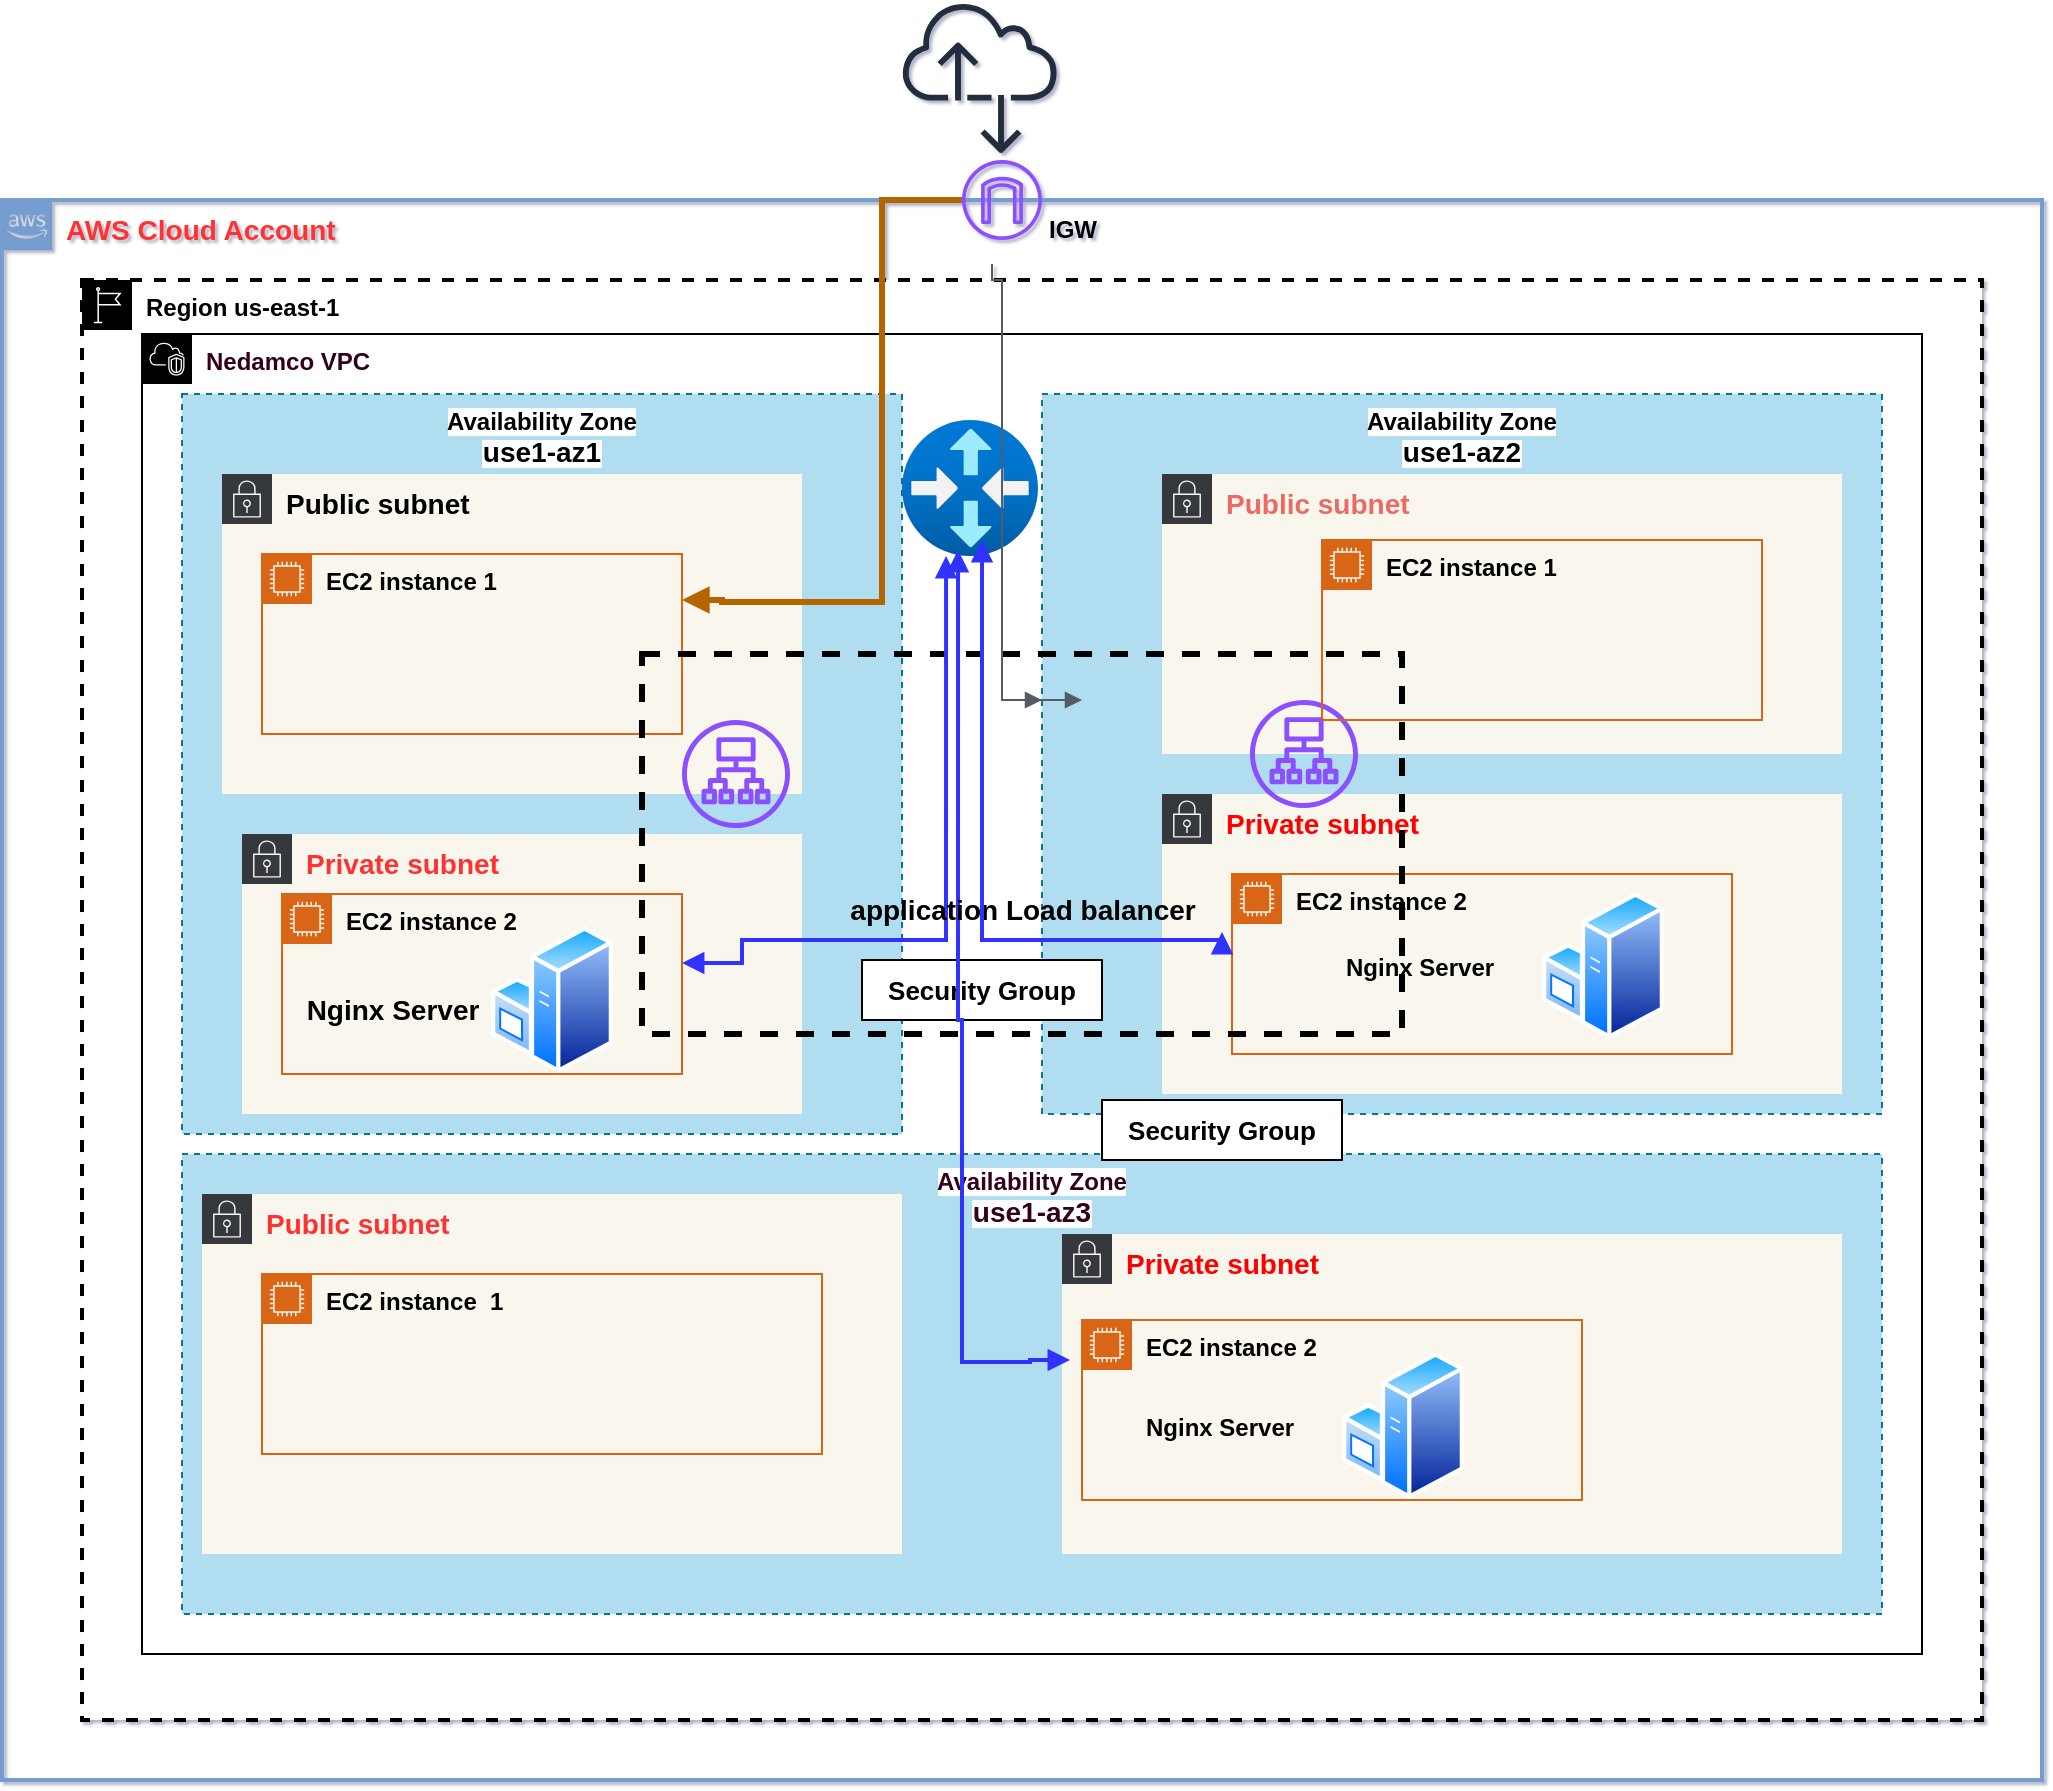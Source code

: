 <mxfile version="22.1.15" type="github" pages="2">
  <diagram name="Page-1" id="vWjzLBg5f4gOcIBqQ3_q">
    <mxGraphModel dx="2261" dy="1949" grid="1" gridSize="10" guides="1" tooltips="1" connect="1" arrows="1" fold="1" page="1" pageScale="1" pageWidth="827" pageHeight="1169" background="none" math="0" shadow="1">
      <root>
        <mxCell id="0" />
        <mxCell id="1" parent="0" />
        <mxCell id="CGPXe20brs1nsq4ZGsNQ-1" value="&lt;b&gt;&lt;font color=&quot;#ff3333&quot; style=&quot;font-size: 14px;&quot;&gt;AWS Cloud Account&lt;/font&gt;&lt;/b&gt;" style="points=[[0,0],[0.25,0],[0.5,0],[0.75,0],[1,0],[1,0.25],[1,0.5],[1,0.75],[1,1],[0.75,1],[0.5,1],[0.25,1],[0,1],[0,0.75],[0,0.5],[0,0.25]];outlineConnect=0;gradientColor=none;html=1;whiteSpace=wrap;fontSize=12;fontStyle=0;container=1;pointerEvents=0;collapsible=0;recursiveResize=0;shape=mxgraph.aws4.group;grIcon=mxgraph.aws4.group_aws_cloud_alt;strokeColor=#759DCF;fillColor=none;verticalAlign=top;align=left;spacingLeft=30;fontColor=#232F3E;dashed=0;strokeWidth=2;" parent="1" vertex="1">
          <mxGeometry x="-210" y="-30" width="1020" height="790" as="geometry" />
        </mxCell>
        <mxCell id="CGPXe20brs1nsq4ZGsNQ-8" value="&lt;b&gt;Region us-east-1&lt;/b&gt;" style="points=[[0,0],[0.25,0],[0.5,0],[0.75,0],[1,0],[1,0.25],[1,0.5],[1,0.75],[1,1],[0.75,1],[0.5,1],[0.25,1],[0,1],[0,0.75],[0,0.5],[0,0.25]];outlineConnect=0;html=1;whiteSpace=wrap;fontSize=12;fontStyle=0;container=1;pointerEvents=0;collapsible=0;recursiveResize=0;shape=mxgraph.aws4.group;grIcon=mxgraph.aws4.group_region;verticalAlign=top;align=left;spacingLeft=30;dashed=1;strokeColor=default;strokeWidth=2;" parent="CGPXe20brs1nsq4ZGsNQ-1" vertex="1">
          <mxGeometry x="40" y="40" width="950" height="720" as="geometry" />
        </mxCell>
        <mxCell id="GRbGNRWV6rKtQA30Qphw-40" value="" style="sketch=0;outlineConnect=0;fontColor=#232F3E;gradientColor=none;fillColor=#8C4FFF;strokeColor=none;dashed=0;verticalLabelPosition=bottom;verticalAlign=top;align=center;html=1;fontSize=12;fontStyle=0;aspect=fixed;pointerEvents=1;shape=mxgraph.aws4.internet_gateway;" vertex="1" parent="CGPXe20brs1nsq4ZGsNQ-1">
          <mxGeometry x="480" y="-20" width="40" height="40" as="geometry" />
        </mxCell>
        <mxCell id="GRbGNRWV6rKtQA30Qphw-4" value="&lt;b&gt;IGW&lt;/b&gt;" style="text;html=1;align=center;verticalAlign=middle;resizable=0;points=[];autosize=1;strokeColor=none;fillColor=none;" vertex="1" parent="CGPXe20brs1nsq4ZGsNQ-1">
          <mxGeometry x="510" width="50" height="30" as="geometry" />
        </mxCell>
        <mxCell id="CGPXe20brs1nsq4ZGsNQ-9" value="&lt;b&gt;&lt;font color=&quot;#33001a&quot;&gt;Nedamco VPC&lt;/font&gt;&lt;/b&gt;" style="points=[[0,0],[0.25,0],[0.5,0],[0.75,0],[1,0],[1,0.25],[1,0.5],[1,0.75],[1,1],[0.75,1],[0.5,1],[0.25,1],[0,1],[0,0.75],[0,0.5],[0,0.25]];outlineConnect=0;html=1;whiteSpace=wrap;fontSize=12;fontStyle=0;container=1;pointerEvents=0;collapsible=0;recursiveResize=0;shape=mxgraph.aws4.group;grIcon=mxgraph.aws4.group_vpc2;verticalAlign=top;align=left;spacingLeft=30;dashed=0;" parent="1" vertex="1">
          <mxGeometry x="-140" y="37" width="890" height="660" as="geometry" />
        </mxCell>
        <mxCell id="CGPXe20brs1nsq4ZGsNQ-13" value="&lt;b style=&quot;background-color: rgb(255, 255, 255);&quot;&gt;Availability Zone&lt;br&gt;&lt;font style=&quot;font-size: 14px;&quot;&gt;use1-az1&lt;/font&gt;&lt;/b&gt;" style="dashed=1;verticalAlign=top;fontStyle=0;whiteSpace=wrap;html=1;fillColor=#b1ddf0;strokeColor=#10739e;" parent="CGPXe20brs1nsq4ZGsNQ-9" vertex="1">
          <mxGeometry x="20" y="30" width="360" height="370" as="geometry" />
        </mxCell>
        <mxCell id="CGPXe20brs1nsq4ZGsNQ-12" value="&lt;b style=&quot;border-color: var(--border-color); background-color: rgb(255, 255, 255);&quot;&gt;Availability Zone&lt;br style=&quot;border-color: var(--border-color);&quot;&gt;&lt;font style=&quot;font-size: 14px;&quot;&gt;use1-az2&lt;/font&gt;&lt;/b&gt;" style="dashed=1;verticalAlign=top;fontStyle=0;whiteSpace=wrap;html=1;fillColor=#b1ddf0;strokeColor=#10739e;" parent="CGPXe20brs1nsq4ZGsNQ-9" vertex="1">
          <mxGeometry x="450" y="30" width="420" height="360" as="geometry" />
        </mxCell>
        <mxCell id="CGPXe20brs1nsq4ZGsNQ-15" value="&lt;b style=&quot;border-color: var(--border-color);&quot;&gt;&lt;font color=&quot;#33001a&quot; style=&quot;background-color: rgb(255, 255, 255);&quot;&gt;Availability Zone&lt;br style=&quot;border-color: var(--border-color);&quot;&gt;&lt;font style=&quot;font-size: 14px;&quot;&gt;use1-az3&lt;/font&gt;&lt;/font&gt;&lt;/b&gt;" style="dashed=1;verticalAlign=top;fontStyle=0;whiteSpace=wrap;html=1;fillColor=#b1ddf0;strokeColor=#10739e;" parent="CGPXe20brs1nsq4ZGsNQ-9" vertex="1">
          <mxGeometry x="20" y="410" width="850" height="230" as="geometry" />
        </mxCell>
        <mxCell id="CGPXe20brs1nsq4ZGsNQ-17" value="&lt;b&gt;&lt;font style=&quot;font-size: 14px;&quot;&gt;Public subnet&lt;/font&gt;&lt;/b&gt;" style="points=[[0,0],[0.25,0],[0.5,0],[0.75,0],[1,0],[1,0.25],[1,0.5],[1,0.75],[1,1],[0.75,1],[0.5,1],[0.25,1],[0,1],[0,0.75],[0,0.5],[0,0.25]];outlineConnect=0;html=1;whiteSpace=wrap;fontSize=12;fontStyle=0;container=1;pointerEvents=0;collapsible=0;recursiveResize=0;shape=mxgraph.aws4.group;grIcon=mxgraph.aws4.group_security_group;grStroke=0;strokeColor=#36393d;fillColor=#f9f7ed;verticalAlign=top;align=left;spacingLeft=30;dashed=0;" parent="CGPXe20brs1nsq4ZGsNQ-9" vertex="1">
          <mxGeometry x="40" y="70" width="290" height="160" as="geometry" />
        </mxCell>
        <mxCell id="X9SBoxwkWOvbLBuxFNeH-12" value="&lt;b&gt;&lt;font color=&quot;#000000&quot;&gt;EC2 instance 1&lt;/font&gt;&lt;/b&gt;" style="points=[[0,0],[0.25,0],[0.5,0],[0.75,0],[1,0],[1,0.25],[1,0.5],[1,0.75],[1,1],[0.75,1],[0.5,1],[0.25,1],[0,1],[0,0.75],[0,0.5],[0,0.25]];outlineConnect=0;gradientColor=none;html=1;whiteSpace=wrap;fontSize=12;fontStyle=0;container=1;pointerEvents=0;collapsible=0;recursiveResize=0;shape=mxgraph.aws4.group;grIcon=mxgraph.aws4.group_ec2_instance_contents;strokeColor=#D86613;fillColor=none;verticalAlign=top;align=left;spacingLeft=30;fontColor=#D86613;dashed=0;" parent="CGPXe20brs1nsq4ZGsNQ-17" vertex="1">
          <mxGeometry x="20" y="40" width="210" height="90" as="geometry" />
        </mxCell>
        <mxCell id="X9SBoxwkWOvbLBuxFNeH-1" value="&lt;b&gt;&lt;font color=&quot;#ff3333&quot; style=&quot;font-size: 14px;&quot;&gt;Public subnet&lt;/font&gt;&lt;/b&gt;" style="points=[[0,0],[0.25,0],[0.5,0],[0.75,0],[1,0],[1,0.25],[1,0.5],[1,0.75],[1,1],[0.75,1],[0.5,1],[0.25,1],[0,1],[0,0.75],[0,0.5],[0,0.25]];outlineConnect=0;html=1;whiteSpace=wrap;fontSize=12;fontStyle=0;container=1;pointerEvents=0;collapsible=0;recursiveResize=0;shape=mxgraph.aws4.group;grIcon=mxgraph.aws4.group_security_group;grStroke=0;verticalAlign=top;align=left;spacingLeft=30;dashed=0;fillColor=#f9f7ed;strokeColor=#36393d;" parent="CGPXe20brs1nsq4ZGsNQ-9" vertex="1">
          <mxGeometry x="30" y="430" width="350" height="180" as="geometry" />
        </mxCell>
        <mxCell id="X9SBoxwkWOvbLBuxFNeH-3" value="&lt;b style=&quot;border-color: var(--border-color);&quot;&gt;&lt;font color=&quot;#ff0000&quot; style=&quot;border-color: var(--border-color); font-size: 14px;&quot;&gt;Private subnet&lt;/font&gt;&lt;/b&gt;" style="points=[[0,0],[0.25,0],[0.5,0],[0.75,0],[1,0],[1,0.25],[1,0.5],[1,0.75],[1,1],[0.75,1],[0.5,1],[0.25,1],[0,1],[0,0.75],[0,0.5],[0,0.25]];outlineConnect=0;html=1;whiteSpace=wrap;fontSize=12;fontStyle=0;container=1;pointerEvents=0;collapsible=0;recursiveResize=0;shape=mxgraph.aws4.group;grIcon=mxgraph.aws4.group_security_group;grStroke=0;verticalAlign=top;align=left;spacingLeft=30;dashed=0;fillColor=#f9f7ed;strokeColor=#36393d;" parent="CGPXe20brs1nsq4ZGsNQ-9" vertex="1">
          <mxGeometry x="460" y="450" width="390" height="160" as="geometry" />
        </mxCell>
        <mxCell id="X9SBoxwkWOvbLBuxFNeH-5" value="&lt;b style=&quot;border-color: var(--border-color);&quot;&gt;&lt;font style=&quot;border-color: var(--border-color); font-size: 14px;&quot; color=&quot;#ea6b66&quot;&gt;Public subnet&lt;/font&gt;&lt;/b&gt;" style="points=[[0,0],[0.25,0],[0.5,0],[0.75,0],[1,0],[1,0.25],[1,0.5],[1,0.75],[1,1],[0.75,1],[0.5,1],[0.25,1],[0,1],[0,0.75],[0,0.5],[0,0.25]];outlineConnect=0;html=1;whiteSpace=wrap;fontSize=12;fontStyle=0;container=1;pointerEvents=0;collapsible=0;recursiveResize=0;shape=mxgraph.aws4.group;grIcon=mxgraph.aws4.group_security_group;grStroke=0;verticalAlign=top;align=left;spacingLeft=30;dashed=0;fillColor=#f9f7ed;strokeColor=#36393d;" parent="CGPXe20brs1nsq4ZGsNQ-9" vertex="1">
          <mxGeometry x="510" y="70" width="340" height="140" as="geometry" />
        </mxCell>
        <mxCell id="X9SBoxwkWOvbLBuxFNeH-6" value="&lt;b&gt;&lt;font style=&quot;font-size: 14px;&quot; color=&quot;#ff3333&quot;&gt;Private subnet&lt;/font&gt;&lt;/b&gt;" style="points=[[0,0],[0.25,0],[0.5,0],[0.75,0],[1,0],[1,0.25],[1,0.5],[1,0.75],[1,1],[0.75,1],[0.5,1],[0.25,1],[0,1],[0,0.75],[0,0.5],[0,0.25]];outlineConnect=0;html=1;whiteSpace=wrap;fontSize=12;fontStyle=0;container=1;pointerEvents=0;collapsible=0;recursiveResize=0;shape=mxgraph.aws4.group;grIcon=mxgraph.aws4.group_security_group;grStroke=0;verticalAlign=top;align=left;spacingLeft=30;dashed=0;fillColor=#f9f7ed;strokeColor=#36393d;" parent="CGPXe20brs1nsq4ZGsNQ-9" vertex="1">
          <mxGeometry x="50" y="250" width="280" height="140" as="geometry" />
        </mxCell>
        <mxCell id="X9SBoxwkWOvbLBuxFNeH-10" value="&lt;font color=&quot;#000000&quot;&gt;&lt;b&gt;EC2 instance 2&lt;/b&gt;&lt;/font&gt;" style="points=[[0,0],[0.25,0],[0.5,0],[0.75,0],[1,0],[1,0.25],[1,0.5],[1,0.75],[1,1],[0.75,1],[0.5,1],[0.25,1],[0,1],[0,0.75],[0,0.5],[0,0.25]];outlineConnect=0;gradientColor=none;html=1;whiteSpace=wrap;fontSize=12;fontStyle=0;container=1;pointerEvents=0;collapsible=0;recursiveResize=0;shape=mxgraph.aws4.group;grIcon=mxgraph.aws4.group_ec2_instance_contents;strokeColor=#D86613;fillColor=none;verticalAlign=top;align=left;spacingLeft=30;fontColor=#D86613;dashed=0;" parent="X9SBoxwkWOvbLBuxFNeH-6" vertex="1">
          <mxGeometry x="20" y="30" width="200" height="90" as="geometry" />
        </mxCell>
        <mxCell id="GRbGNRWV6rKtQA30Qphw-17" value="" style="image;aspect=fixed;perimeter=ellipsePerimeter;html=1;align=center;shadow=0;dashed=0;spacingTop=3;image=img/lib/active_directory/windows_server.svg;" vertex="1" parent="X9SBoxwkWOvbLBuxFNeH-10">
          <mxGeometry x="104.5" y="15.61" width="61" height="74.39" as="geometry" />
        </mxCell>
        <mxCell id="GRbGNRWV6rKtQA30Qphw-18" value="&lt;b style=&quot;border-color: var(--border-color);&quot;&gt;&lt;font style=&quot;border-color: var(--border-color); font-size: 14px;&quot; color=&quot;#000000&quot;&gt;Nginx Server&lt;/font&gt;&lt;/b&gt;" style="text;html=1;align=center;verticalAlign=middle;resizable=0;points=[];autosize=1;strokeColor=none;fillColor=none;" vertex="1" parent="X9SBoxwkWOvbLBuxFNeH-10">
          <mxGeometry y="43.0" width="110" height="30" as="geometry" />
        </mxCell>
        <mxCell id="X9SBoxwkWOvbLBuxFNeH-7" value="&lt;b&gt;&lt;font color=&quot;#ff0000&quot; style=&quot;font-size: 14px;&quot;&gt;Private subnet&lt;/font&gt;&lt;/b&gt;" style="points=[[0,0],[0.25,0],[0.5,0],[0.75,0],[1,0],[1,0.25],[1,0.5],[1,0.75],[1,1],[0.75,1],[0.5,1],[0.25,1],[0,1],[0,0.75],[0,0.5],[0,0.25]];outlineConnect=0;html=1;whiteSpace=wrap;fontSize=12;fontStyle=0;container=1;pointerEvents=0;collapsible=0;recursiveResize=0;shape=mxgraph.aws4.group;grIcon=mxgraph.aws4.group_security_group;grStroke=0;verticalAlign=top;align=left;spacingLeft=30;dashed=0;fillColor=#f9f7ed;strokeColor=#36393d;" parent="CGPXe20brs1nsq4ZGsNQ-9" vertex="1">
          <mxGeometry x="510" y="230" width="340" height="150" as="geometry" />
        </mxCell>
        <mxCell id="X9SBoxwkWOvbLBuxFNeH-11" value="&lt;font color=&quot;#000000&quot;&gt;&lt;b&gt;EC2 instance 2&lt;/b&gt;&lt;/font&gt;" style="points=[[0,0],[0.25,0],[0.5,0],[0.75,0],[1,0],[1,0.25],[1,0.5],[1,0.75],[1,1],[0.75,1],[0.5,1],[0.25,1],[0,1],[0,0.75],[0,0.5],[0,0.25]];outlineConnect=0;gradientColor=none;html=1;whiteSpace=wrap;fontSize=12;fontStyle=0;container=1;pointerEvents=0;collapsible=0;recursiveResize=0;shape=mxgraph.aws4.group;grIcon=mxgraph.aws4.group_ec2_instance_contents;strokeColor=#D86613;fillColor=none;verticalAlign=top;align=left;spacingLeft=30;fontColor=#D86613;dashed=0;" parent="X9SBoxwkWOvbLBuxFNeH-7" vertex="1">
          <mxGeometry x="35" y="40" width="250" height="90" as="geometry" />
        </mxCell>
        <mxCell id="GRbGNRWV6rKtQA30Qphw-21" value="" style="image;aspect=fixed;perimeter=ellipsePerimeter;html=1;align=center;shadow=0;dashed=0;spacingTop=3;image=img/lib/active_directory/windows_server.svg;" vertex="1" parent="X9SBoxwkWOvbLBuxFNeH-11">
          <mxGeometry x="155" y="8.61" width="61" height="74.39" as="geometry" />
        </mxCell>
        <mxCell id="GRbGNRWV6rKtQA30Qphw-28" value="&lt;b&gt;Nginx Server&lt;/b&gt;" style="text;whiteSpace=wrap;html=1;" vertex="1" parent="X9SBoxwkWOvbLBuxFNeH-11">
          <mxGeometry x="55" y="33" width="100" height="30" as="geometry" />
        </mxCell>
        <mxCell id="GRbGNRWV6rKtQA30Qphw-32" value="" style="fillColor=none;strokeColor=#000000;dashed=1;verticalAlign=top;fontStyle=0;fontColor=#5A6C86;whiteSpace=wrap;html=1;strokeWidth=3;" vertex="1" parent="X9SBoxwkWOvbLBuxFNeH-7">
          <mxGeometry x="-260" y="-70" width="380" height="190" as="geometry" />
        </mxCell>
        <mxCell id="GRbGNRWV6rKtQA30Qphw-30" value="" style="sketch=0;outlineConnect=0;fontColor=#232F3E;gradientColor=none;fillColor=#8C4FFF;strokeColor=none;dashed=0;verticalLabelPosition=bottom;verticalAlign=top;align=center;html=1;fontSize=12;fontStyle=0;aspect=fixed;pointerEvents=1;shape=mxgraph.aws4.application_load_balancer;" vertex="1" parent="X9SBoxwkWOvbLBuxFNeH-7">
          <mxGeometry x="-240" y="-37" width="54" height="54" as="geometry" />
        </mxCell>
        <mxCell id="GRbGNRWV6rKtQA30Qphw-29" value="" style="sketch=0;outlineConnect=0;fontColor=#232F3E;gradientColor=none;fillColor=#8C4FFF;strokeColor=none;dashed=0;verticalLabelPosition=bottom;verticalAlign=top;align=center;html=1;fontSize=12;fontStyle=0;aspect=fixed;pointerEvents=1;shape=mxgraph.aws4.application_load_balancer;" vertex="1" parent="X9SBoxwkWOvbLBuxFNeH-7">
          <mxGeometry x="44" y="-47" width="54" height="54" as="geometry" />
        </mxCell>
        <mxCell id="GRbGNRWV6rKtQA30Qphw-36" value="&lt;b&gt;&lt;font style=&quot;font-size: 13px;&quot;&gt;Security Group&lt;/font&gt;&lt;/b&gt;" style="whiteSpace=wrap;html=1;" vertex="1" parent="X9SBoxwkWOvbLBuxFNeH-7">
          <mxGeometry x="-150" y="83" width="120" height="30" as="geometry" />
        </mxCell>
        <mxCell id="GRbGNRWV6rKtQA30Qphw-46" value="" style="edgeStyle=orthogonalEdgeStyle;html=1;endArrow=block;elbow=vertical;startArrow=block;startFill=1;endFill=1;strokeColor=#3333FF;rounded=0;entryX=0.324;entryY=1;entryDx=0;entryDy=0;entryPerimeter=0;strokeWidth=2;" edge="1" parent="X9SBoxwkWOvbLBuxFNeH-7" target="GRbGNRWV6rKtQA30Qphw-44">
          <mxGeometry width="100" relative="1" as="geometry">
            <mxPoint x="-240" y="84.5" as="sourcePoint" />
            <mxPoint x="-140" y="84.5" as="targetPoint" />
            <Array as="points">
              <mxPoint x="-210" y="85" />
              <mxPoint x="-210" y="73" />
              <mxPoint x="-108" y="73" />
            </Array>
          </mxGeometry>
        </mxCell>
        <mxCell id="X9SBoxwkWOvbLBuxFNeH-8" value="&lt;font color=&quot;#000000&quot;&gt;&lt;b&gt;EC2 instance&amp;nbsp; 1&lt;/b&gt;&lt;/font&gt;" style="points=[[0,0],[0.25,0],[0.5,0],[0.75,0],[1,0],[1,0.25],[1,0.5],[1,0.75],[1,1],[0.75,1],[0.5,1],[0.25,1],[0,1],[0,0.75],[0,0.5],[0,0.25]];outlineConnect=0;gradientColor=none;html=1;whiteSpace=wrap;fontSize=12;fontStyle=0;container=1;pointerEvents=0;collapsible=0;recursiveResize=0;shape=mxgraph.aws4.group;grIcon=mxgraph.aws4.group_ec2_instance_contents;strokeColor=#D86613;fillColor=none;verticalAlign=top;align=left;spacingLeft=30;fontColor=#D86613;dashed=0;" parent="CGPXe20brs1nsq4ZGsNQ-9" vertex="1">
          <mxGeometry x="60" y="470" width="280" height="90" as="geometry" />
        </mxCell>
        <mxCell id="X9SBoxwkWOvbLBuxFNeH-9" value="&lt;font color=&quot;#000000&quot;&gt;&lt;b&gt;EC2 instance 2&lt;/b&gt;&lt;/font&gt;" style="points=[[0,0],[0.25,0],[0.5,0],[0.75,0],[1,0],[1,0.25],[1,0.5],[1,0.75],[1,1],[0.75,1],[0.5,1],[0.25,1],[0,1],[0,0.75],[0,0.5],[0,0.25]];outlineConnect=0;gradientColor=none;html=1;whiteSpace=wrap;fontSize=12;fontStyle=0;container=1;pointerEvents=0;collapsible=0;recursiveResize=0;shape=mxgraph.aws4.group;grIcon=mxgraph.aws4.group_ec2_instance_contents;strokeColor=#D86613;fillColor=none;verticalAlign=top;align=left;spacingLeft=30;fontColor=#D86613;dashed=0;" parent="CGPXe20brs1nsq4ZGsNQ-9" vertex="1">
          <mxGeometry x="470" y="493" width="250" height="90" as="geometry" />
        </mxCell>
        <mxCell id="GRbGNRWV6rKtQA30Qphw-25" value="&lt;b&gt;Nginx Server&lt;/b&gt;" style="text;whiteSpace=wrap;html=1;" vertex="1" parent="X9SBoxwkWOvbLBuxFNeH-9">
          <mxGeometry x="30" y="40" width="100" height="30" as="geometry" />
        </mxCell>
        <mxCell id="GRbGNRWV6rKtQA30Qphw-23" value="" style="image;aspect=fixed;perimeter=ellipsePerimeter;html=1;align=center;shadow=0;dashed=0;spacingTop=3;image=img/lib/active_directory/windows_server.svg;" vertex="1" parent="CGPXe20brs1nsq4ZGsNQ-9">
          <mxGeometry x="600" y="508.61" width="61" height="74.39" as="geometry" />
        </mxCell>
        <mxCell id="GRbGNRWV6rKtQA30Qphw-39" value="&lt;b&gt;&lt;font style=&quot;font-size: 13px;&quot;&gt;Security Group&lt;/font&gt;&lt;/b&gt;" style="whiteSpace=wrap;html=1;" vertex="1" parent="CGPXe20brs1nsq4ZGsNQ-9">
          <mxGeometry x="480" y="383" width="120" height="30" as="geometry" />
        </mxCell>
        <mxCell id="GRbGNRWV6rKtQA30Qphw-44" value="" style="image;aspect=fixed;html=1;points=[];align=center;fontSize=12;image=img/lib/azure2/networking/Virtual_Router.svg;" vertex="1" parent="CGPXe20brs1nsq4ZGsNQ-9">
          <mxGeometry x="380" y="43" width="68" height="68" as="geometry" />
        </mxCell>
        <mxCell id="GRbGNRWV6rKtQA30Qphw-48" value="" style="edgeStyle=orthogonalEdgeStyle;html=1;endArrow=block;elbow=vertical;startArrow=block;startFill=1;endFill=1;strokeColor=#3333FF;rounded=0;entryX=0.412;entryY=0.956;entryDx=0;entryDy=0;entryPerimeter=0;strokeWidth=2;" edge="1" parent="CGPXe20brs1nsq4ZGsNQ-9" target="GRbGNRWV6rKtQA30Qphw-44">
          <mxGeometry width="100" relative="1" as="geometry">
            <mxPoint x="464" y="513" as="sourcePoint" />
            <mxPoint x="434" y="343" as="targetPoint" />
            <Array as="points">
              <mxPoint x="444" y="513" />
              <mxPoint x="444" y="514" />
              <mxPoint x="410" y="514" />
              <mxPoint x="410" y="343" />
              <mxPoint x="408" y="343" />
            </Array>
          </mxGeometry>
        </mxCell>
        <mxCell id="GRbGNRWV6rKtQA30Qphw-50" value="" style="edgeStyle=orthogonalEdgeStyle;html=1;endArrow=none;elbow=vertical;startArrow=block;startFill=1;strokeColor=#b46504;rounded=0;fillColor=#fad7ac;strokeWidth=3;" edge="1" parent="CGPXe20brs1nsq4ZGsNQ-9" target="GRbGNRWV6rKtQA30Qphw-40">
          <mxGeometry width="100" relative="1" as="geometry">
            <mxPoint x="270" y="133" as="sourcePoint" />
            <mxPoint x="320" y="-67" as="targetPoint" />
            <Array as="points">
              <mxPoint x="290" y="133" />
              <mxPoint x="290" y="134" />
              <mxPoint x="370" y="134" />
              <mxPoint x="370" y="-67" />
            </Array>
          </mxGeometry>
        </mxCell>
        <mxCell id="X9SBoxwkWOvbLBuxFNeH-13" value="&lt;font color=&quot;#000000&quot;&gt;&lt;b&gt;EC2 instance 1&lt;/b&gt;&lt;/font&gt;" style="points=[[0,0],[0.25,0],[0.5,0],[0.75,0],[1,0],[1,0.25],[1,0.5],[1,0.75],[1,1],[0.75,1],[0.5,1],[0.25,1],[0,1],[0,0.75],[0,0.5],[0,0.25]];outlineConnect=0;gradientColor=none;html=1;whiteSpace=wrap;fontSize=12;fontStyle=0;container=1;pointerEvents=0;collapsible=0;recursiveResize=0;shape=mxgraph.aws4.group;grIcon=mxgraph.aws4.group_ec2_instance_contents;strokeColor=#D86613;fillColor=none;verticalAlign=top;align=left;spacingLeft=30;fontColor=#D86613;dashed=0;" parent="1" vertex="1">
          <mxGeometry x="450" y="140" width="220" height="90" as="geometry" />
        </mxCell>
        <mxCell id="GRbGNRWV6rKtQA30Qphw-9" value="" style="edgeStyle=orthogonalEdgeStyle;html=1;endArrow=block;elbow=vertical;startArrow=none;endFill=1;strokeColor=#545B64;rounded=0;exitX=0.55;exitY=0.95;exitDx=0;exitDy=0;exitPerimeter=0;" edge="1" parent="1" target="CGPXe20brs1nsq4ZGsNQ-12">
          <mxGeometry width="100" relative="1" as="geometry">
            <mxPoint x="285" y="2" as="sourcePoint" />
            <mxPoint x="390" y="230" as="targetPoint" />
            <Array as="points">
              <mxPoint x="285" y="10" />
              <mxPoint x="290" y="10" />
              <mxPoint x="290" y="220" />
            </Array>
          </mxGeometry>
        </mxCell>
        <mxCell id="GRbGNRWV6rKtQA30Qphw-10" value="" style="edgeStyle=orthogonalEdgeStyle;html=1;endArrow=block;elbow=vertical;startArrow=none;endFill=1;strokeColor=#545B64;rounded=0;" edge="1" parent="1">
          <mxGeometry width="100" relative="1" as="geometry">
            <mxPoint x="290" y="10" as="sourcePoint" />
            <mxPoint x="330" y="220" as="targetPoint" />
            <Array as="points">
              <mxPoint x="290" y="220" />
            </Array>
          </mxGeometry>
        </mxCell>
        <mxCell id="GRbGNRWV6rKtQA30Qphw-33" value="&lt;b style=&quot;border-color: var(--border-color);&quot;&gt;&lt;font style=&quot;border-color: var(--border-color); font-size: 14px;&quot;&gt;application Load balancer&lt;/font&gt;&lt;/b&gt;" style="text;html=1;align=center;verticalAlign=middle;resizable=0;points=[];autosize=1;strokeColor=none;fillColor=none;" vertex="1" parent="1">
          <mxGeometry x="200" y="310" width="200" height="30" as="geometry" />
        </mxCell>
        <mxCell id="GRbGNRWV6rKtQA30Qphw-43" value="" style="sketch=0;outlineConnect=0;fontColor=#232F3E;gradientColor=none;fillColor=#232F3D;strokeColor=none;dashed=0;verticalLabelPosition=bottom;verticalAlign=top;align=center;html=1;fontSize=12;fontStyle=0;aspect=fixed;pointerEvents=1;shape=mxgraph.aws4.internet_alt2;" vertex="1" parent="1">
          <mxGeometry x="240" y="-130" width="78" height="78" as="geometry" />
        </mxCell>
        <mxCell id="GRbGNRWV6rKtQA30Qphw-47" value="" style="edgeStyle=orthogonalEdgeStyle;html=1;endArrow=block;elbow=vertical;startArrow=block;startFill=1;endFill=1;strokeColor=#3333FF;rounded=0;exitX=1;exitY=0.867;exitDx=0;exitDy=0;exitPerimeter=0;strokeWidth=2;" edge="1" parent="1" source="GRbGNRWV6rKtQA30Qphw-33">
          <mxGeometry width="100" relative="1" as="geometry">
            <mxPoint x="320" y="280" as="sourcePoint" />
            <mxPoint x="280" y="140" as="targetPoint" />
            <Array as="points">
              <mxPoint x="400" y="340" />
              <mxPoint x="280" y="340" />
            </Array>
          </mxGeometry>
        </mxCell>
      </root>
    </mxGraphModel>
  </diagram>
  <diagram id="duoeRro-X4WBvejBT7Lf" name="Page-2">
    <mxGraphModel dx="1434" dy="780" grid="1" gridSize="10" guides="1" tooltips="1" connect="1" arrows="1" fold="1" page="1" pageScale="1" pageWidth="827" pageHeight="1169" math="0" shadow="0">
      <root>
        <mxCell id="0" />
        <mxCell id="1" parent="0" />
      </root>
    </mxGraphModel>
  </diagram>
</mxfile>
